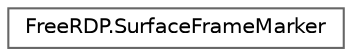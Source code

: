 digraph "Graphical Class Hierarchy"
{
 // LATEX_PDF_SIZE
  bgcolor="transparent";
  edge [fontname=Helvetica,fontsize=10,labelfontname=Helvetica,labelfontsize=10];
  node [fontname=Helvetica,fontsize=10,shape=box,height=0.2,width=0.4];
  rankdir="LR";
  Node0 [id="Node000000",label="FreeRDP.SurfaceFrameMarker",height=0.2,width=0.4,color="grey40", fillcolor="white", style="filled",URL="$struct_free_r_d_p_1_1_surface_frame_marker.html",tooltip=" "];
}
